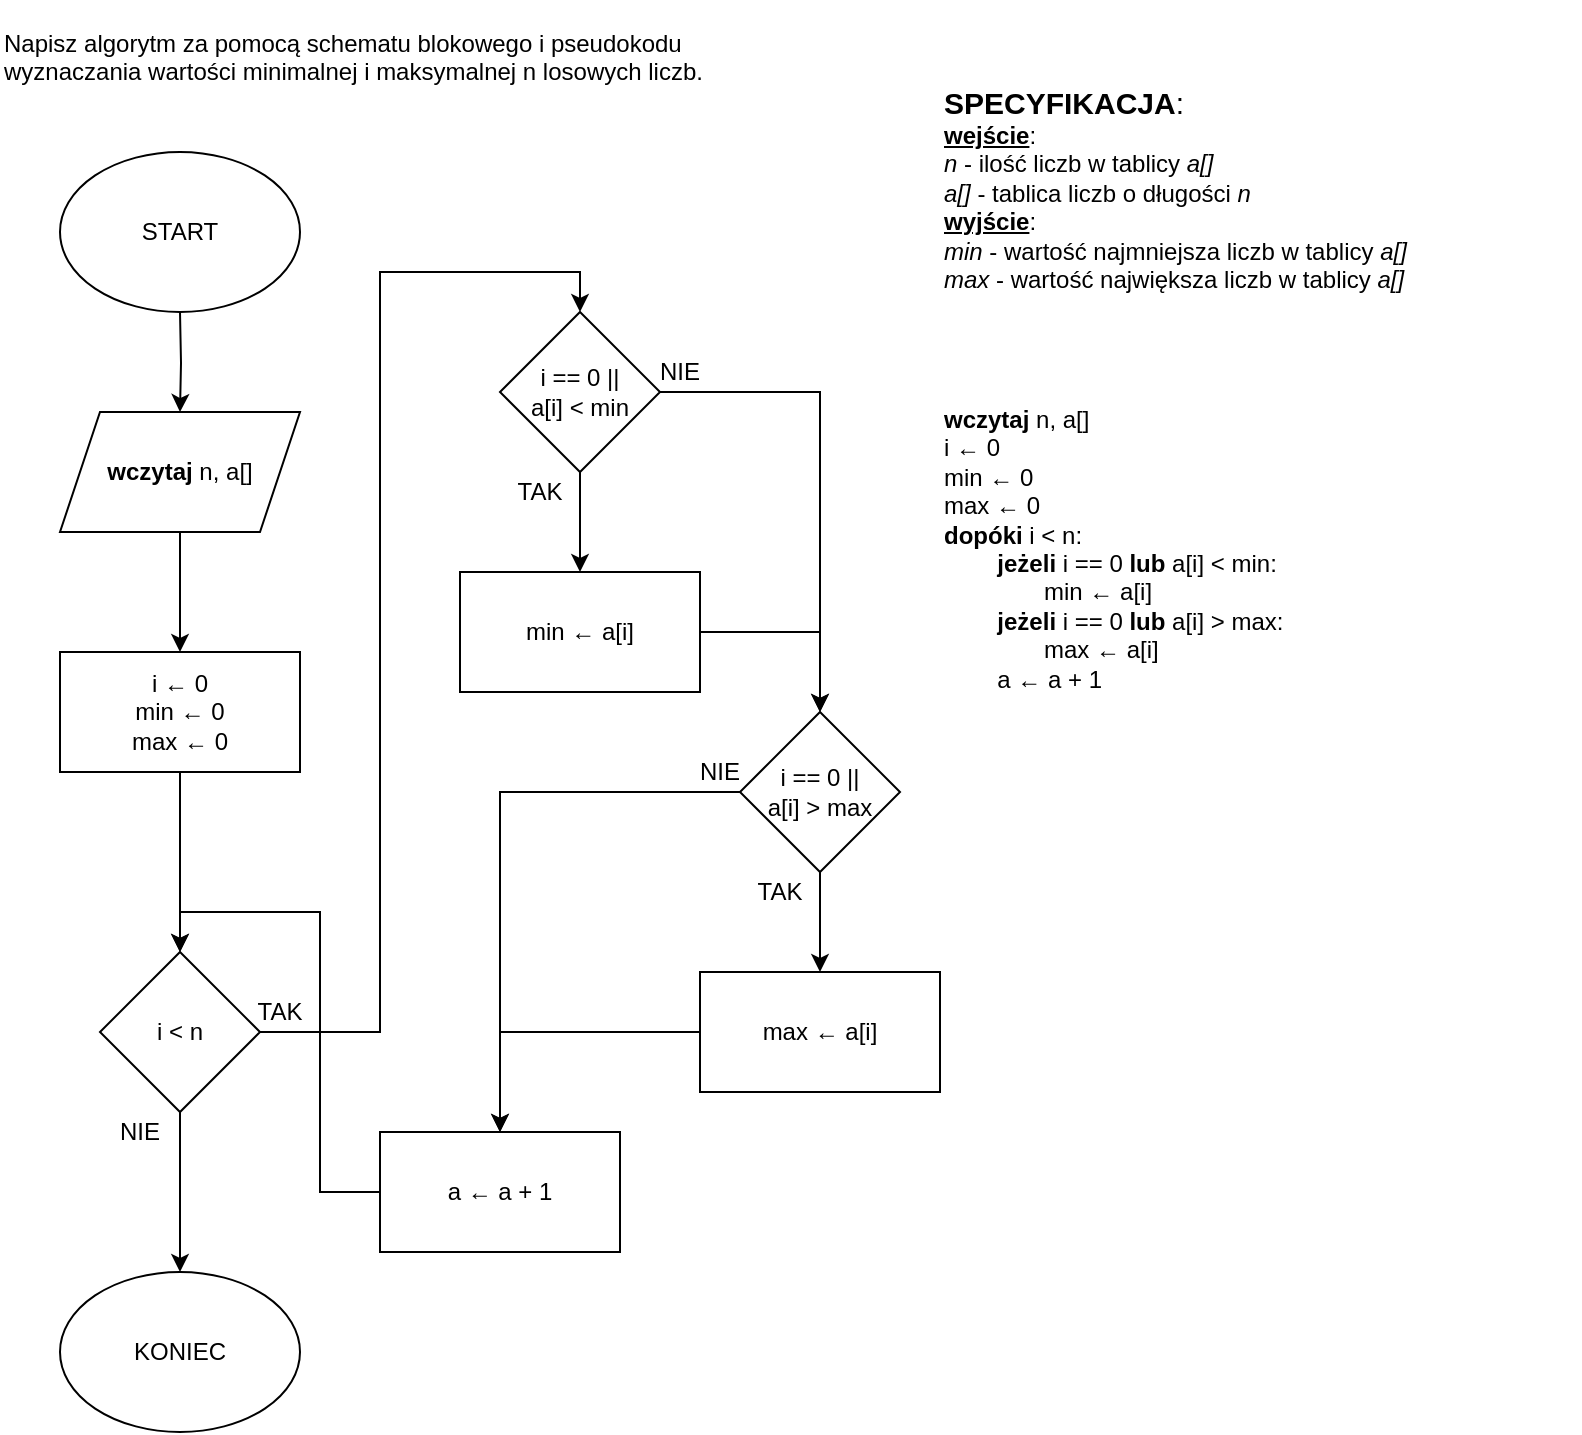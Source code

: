 <mxfile version="14.6.6" type="github">
  <diagram id="ahIHIp61GN1schM3Nn_D" name="Page-1">
    <mxGraphModel dx="1116" dy="733" grid="1" gridSize="10" guides="1" tooltips="1" connect="1" arrows="1" fold="1" page="1" pageScale="1" pageWidth="850" pageHeight="1100" math="0" shadow="0">
      <root>
        <mxCell id="0" />
        <mxCell id="1" parent="0" />
        <mxCell id="J7nFy6ija_keBtDGylvX-3" style="edgeStyle=orthogonalEdgeStyle;rounded=0;orthogonalLoop=1;jettySize=auto;html=1;" parent="1" target="J7nFy6ija_keBtDGylvX-2" edge="1">
          <mxGeometry relative="1" as="geometry">
            <mxPoint x="100" y="160" as="sourcePoint" />
          </mxGeometry>
        </mxCell>
        <mxCell id="J7nFy6ija_keBtDGylvX-1" value="START" style="ellipse;whiteSpace=wrap;html=1;" parent="1" vertex="1">
          <mxGeometry x="40" y="80" width="120" height="80" as="geometry" />
        </mxCell>
        <mxCell id="J7nFy6ija_keBtDGylvX-18" style="edgeStyle=orthogonalEdgeStyle;rounded=0;orthogonalLoop=1;jettySize=auto;html=1;" parent="1" source="J7nFy6ija_keBtDGylvX-2" target="J7nFy6ija_keBtDGylvX-4" edge="1">
          <mxGeometry relative="1" as="geometry" />
        </mxCell>
        <mxCell id="J7nFy6ija_keBtDGylvX-2" value="&lt;b&gt;wczytaj &lt;/b&gt;n, a[]" style="shape=parallelogram;perimeter=parallelogramPerimeter;whiteSpace=wrap;html=1;fixedSize=1;" parent="1" vertex="1">
          <mxGeometry x="40" y="210" width="120" height="60" as="geometry" />
        </mxCell>
        <mxCell id="J7nFy6ija_keBtDGylvX-19" style="edgeStyle=orthogonalEdgeStyle;rounded=0;orthogonalLoop=1;jettySize=auto;html=1;" parent="1" source="J7nFy6ija_keBtDGylvX-4" target="J7nFy6ija_keBtDGylvX-6" edge="1">
          <mxGeometry relative="1" as="geometry" />
        </mxCell>
        <mxCell id="J7nFy6ija_keBtDGylvX-4" value="&lt;div&gt;i ← 0&lt;/div&gt;&lt;div&gt;min ← 0&lt;br&gt;&lt;/div&gt;&lt;div&gt;max ← 0&lt;br&gt;&lt;/div&gt;" style="rounded=0;whiteSpace=wrap;html=1;" parent="1" vertex="1">
          <mxGeometry x="40" y="330" width="120" height="60" as="geometry" />
        </mxCell>
        <mxCell id="J7nFy6ija_keBtDGylvX-11" style="edgeStyle=orthogonalEdgeStyle;rounded=0;orthogonalLoop=1;jettySize=auto;html=1;entryX=0.5;entryY=0;entryDx=0;entryDy=0;" parent="1" source="J7nFy6ija_keBtDGylvX-6" target="J7nFy6ija_keBtDGylvX-8" edge="1">
          <mxGeometry relative="1" as="geometry" />
        </mxCell>
        <mxCell id="J7nFy6ija_keBtDGylvX-21" style="edgeStyle=orthogonalEdgeStyle;rounded=0;orthogonalLoop=1;jettySize=auto;html=1;" parent="1" source="J7nFy6ija_keBtDGylvX-6" target="J7nFy6ija_keBtDGylvX-20" edge="1">
          <mxGeometry relative="1" as="geometry" />
        </mxCell>
        <mxCell id="J7nFy6ija_keBtDGylvX-6" value="i &amp;lt; n" style="rhombus;whiteSpace=wrap;html=1;" parent="1" vertex="1">
          <mxGeometry x="60" y="480" width="80" height="80" as="geometry" />
        </mxCell>
        <mxCell id="J7nFy6ija_keBtDGylvX-12" style="edgeStyle=orthogonalEdgeStyle;rounded=0;orthogonalLoop=1;jettySize=auto;html=1;" parent="1" source="J7nFy6ija_keBtDGylvX-8" target="J7nFy6ija_keBtDGylvX-9" edge="1">
          <mxGeometry relative="1" as="geometry" />
        </mxCell>
        <mxCell id="J7nFy6ija_keBtDGylvX-13" style="edgeStyle=orthogonalEdgeStyle;rounded=0;orthogonalLoop=1;jettySize=auto;html=1;entryX=0.5;entryY=0;entryDx=0;entryDy=0;" parent="1" source="J7nFy6ija_keBtDGylvX-8" target="J7nFy6ija_keBtDGylvX-10" edge="1">
          <mxGeometry relative="1" as="geometry" />
        </mxCell>
        <mxCell id="J7nFy6ija_keBtDGylvX-8" value="&lt;div&gt;i == 0 ||&lt;/div&gt;&lt;div&gt;a[i] &amp;lt; min&lt;br&gt;&lt;/div&gt;" style="rhombus;whiteSpace=wrap;html=1;" parent="1" vertex="1">
          <mxGeometry x="260" y="160" width="80" height="80" as="geometry" />
        </mxCell>
        <mxCell id="J7nFy6ija_keBtDGylvX-14" style="edgeStyle=orthogonalEdgeStyle;rounded=0;orthogonalLoop=1;jettySize=auto;html=1;entryX=0.5;entryY=0;entryDx=0;entryDy=0;" parent="1" source="J7nFy6ija_keBtDGylvX-9" target="J7nFy6ija_keBtDGylvX-10" edge="1">
          <mxGeometry relative="1" as="geometry" />
        </mxCell>
        <mxCell id="J7nFy6ija_keBtDGylvX-9" value="min ← a[i]" style="rounded=0;whiteSpace=wrap;html=1;" parent="1" vertex="1">
          <mxGeometry x="240" y="290" width="120" height="60" as="geometry" />
        </mxCell>
        <mxCell id="J7nFy6ija_keBtDGylvX-17" style="edgeStyle=orthogonalEdgeStyle;rounded=0;orthogonalLoop=1;jettySize=auto;html=1;" parent="1" source="J7nFy6ija_keBtDGylvX-10" target="J7nFy6ija_keBtDGylvX-15" edge="1">
          <mxGeometry relative="1" as="geometry" />
        </mxCell>
        <mxCell id="J7nFy6ija_keBtDGylvX-25" style="edgeStyle=orthogonalEdgeStyle;rounded=0;orthogonalLoop=1;jettySize=auto;html=1;" parent="1" source="J7nFy6ija_keBtDGylvX-10" target="J7nFy6ija_keBtDGylvX-16" edge="1">
          <mxGeometry relative="1" as="geometry" />
        </mxCell>
        <mxCell id="J7nFy6ija_keBtDGylvX-10" value="&lt;div&gt;i == 0 ||&lt;/div&gt;&lt;div&gt;a[i] &amp;gt; max&lt;/div&gt;" style="rhombus;whiteSpace=wrap;html=1;" parent="1" vertex="1">
          <mxGeometry x="380" y="360" width="80" height="80" as="geometry" />
        </mxCell>
        <mxCell id="J7nFy6ija_keBtDGylvX-24" style="edgeStyle=orthogonalEdgeStyle;rounded=0;orthogonalLoop=1;jettySize=auto;html=1;" parent="1" source="J7nFy6ija_keBtDGylvX-15" target="J7nFy6ija_keBtDGylvX-16" edge="1">
          <mxGeometry relative="1" as="geometry" />
        </mxCell>
        <mxCell id="J7nFy6ija_keBtDGylvX-15" value="max ← a[i]" style="rounded=0;whiteSpace=wrap;html=1;" parent="1" vertex="1">
          <mxGeometry x="360" y="490" width="120" height="60" as="geometry" />
        </mxCell>
        <mxCell id="J7nFy6ija_keBtDGylvX-22" style="edgeStyle=orthogonalEdgeStyle;rounded=0;orthogonalLoop=1;jettySize=auto;html=1;entryX=0.5;entryY=0;entryDx=0;entryDy=0;" parent="1" source="J7nFy6ija_keBtDGylvX-16" target="J7nFy6ija_keBtDGylvX-6" edge="1">
          <mxGeometry relative="1" as="geometry" />
        </mxCell>
        <mxCell id="J7nFy6ija_keBtDGylvX-16" value="a ← a + 1" style="rounded=0;whiteSpace=wrap;html=1;" parent="1" vertex="1">
          <mxGeometry x="200" y="570" width="120" height="60" as="geometry" />
        </mxCell>
        <mxCell id="J7nFy6ija_keBtDGylvX-20" value="&lt;div&gt;KONIEC&lt;/div&gt;" style="ellipse;whiteSpace=wrap;html=1;" parent="1" vertex="1">
          <mxGeometry x="40" y="640" width="120" height="80" as="geometry" />
        </mxCell>
        <mxCell id="J7nFy6ija_keBtDGylvX-26" value="&lt;div&gt;NIE&lt;/div&gt;" style="text;html=1;strokeColor=none;fillColor=none;align=center;verticalAlign=middle;whiteSpace=wrap;rounded=0;" parent="1" vertex="1">
          <mxGeometry x="60" y="560" width="40" height="20" as="geometry" />
        </mxCell>
        <mxCell id="J7nFy6ija_keBtDGylvX-27" value="&lt;div&gt;TAK&lt;/div&gt;" style="text;html=1;strokeColor=none;fillColor=none;align=center;verticalAlign=middle;whiteSpace=wrap;rounded=0;" parent="1" vertex="1">
          <mxGeometry x="130" y="500" width="40" height="20" as="geometry" />
        </mxCell>
        <mxCell id="J7nFy6ija_keBtDGylvX-28" value="TAK" style="text;html=1;strokeColor=none;fillColor=none;align=center;verticalAlign=middle;whiteSpace=wrap;rounded=0;" parent="1" vertex="1">
          <mxGeometry x="260" y="240" width="40" height="20" as="geometry" />
        </mxCell>
        <mxCell id="J7nFy6ija_keBtDGylvX-29" value="NIE" style="text;html=1;strokeColor=none;fillColor=none;align=center;verticalAlign=middle;whiteSpace=wrap;rounded=0;" parent="1" vertex="1">
          <mxGeometry x="330" y="180" width="40" height="20" as="geometry" />
        </mxCell>
        <mxCell id="J7nFy6ija_keBtDGylvX-30" value="TAK" style="text;html=1;strokeColor=none;fillColor=none;align=center;verticalAlign=middle;whiteSpace=wrap;rounded=0;" parent="1" vertex="1">
          <mxGeometry x="380" y="440" width="40" height="20" as="geometry" />
        </mxCell>
        <mxCell id="J7nFy6ija_keBtDGylvX-31" value="NIE" style="text;html=1;strokeColor=none;fillColor=none;align=center;verticalAlign=middle;whiteSpace=wrap;rounded=0;" parent="1" vertex="1">
          <mxGeometry x="350" y="380" width="40" height="20" as="geometry" />
        </mxCell>
        <mxCell id="g6BPaL-geQk1hY4CWeHI-1" value="&#xa;Napisz algorytm za pomocą schematu blokowego i pseudokodu wyznaczania wartości minimalnej i maksymalnej n losowych liczb.&#xa;&#xa;" style="text;html=1;strokeColor=none;fillColor=none;align=left;verticalAlign=middle;whiteSpace=wrap;rounded=0;" vertex="1" parent="1">
          <mxGeometry x="10" y="10" width="380" height="60" as="geometry" />
        </mxCell>
        <mxCell id="g6BPaL-geQk1hY4CWeHI-2" value="&lt;div&gt;&lt;b&gt;wczytaj &lt;/b&gt;n, a[]&lt;/div&gt;&lt;div&gt;&lt;div&gt;i ← 0&lt;/div&gt;&lt;div&gt;min ← 0&lt;br&gt;&lt;/div&gt;&lt;div&gt;max ← 0&lt;/div&gt;&lt;div&gt;&lt;b&gt;dopóki &lt;/b&gt;i &amp;lt; n:&lt;/div&gt;&lt;div&gt;&amp;nbsp;&amp;nbsp;&amp;nbsp;&amp;nbsp;&amp;nbsp;&amp;nbsp;&amp;nbsp; &lt;b&gt;jeżeli &lt;/b&gt;i == 0 &lt;b&gt;lub &lt;/b&gt;a[i] &amp;lt; min:&lt;/div&gt;&lt;div&gt;&amp;nbsp;&amp;nbsp;&amp;nbsp;&amp;nbsp;&amp;nbsp;&amp;nbsp;&amp;nbsp; &amp;nbsp;&amp;nbsp;&amp;nbsp;&amp;nbsp;&amp;nbsp;&amp;nbsp; min ← a[i]&lt;/div&gt;&lt;div&gt;&amp;nbsp;&amp;nbsp;&amp;nbsp;&amp;nbsp;&amp;nbsp;&amp;nbsp;&amp;nbsp; &lt;b&gt;jeżeli &lt;/b&gt;i == 0 &lt;b&gt;lub &lt;/b&gt;a[i] &amp;gt; max:&lt;/div&gt;&lt;div&gt;&amp;nbsp;&amp;nbsp;&amp;nbsp;&amp;nbsp;&amp;nbsp;&amp;nbsp;&amp;nbsp; &amp;nbsp;&amp;nbsp;&amp;nbsp;&amp;nbsp;&amp;nbsp;&amp;nbsp; max ← a[i]&lt;/div&gt;&lt;div&gt;&amp;nbsp;&amp;nbsp;&amp;nbsp;&amp;nbsp;&amp;nbsp;&amp;nbsp;&amp;nbsp; a ← a + 1&lt;br&gt;&lt;/div&gt;&lt;/div&gt;" style="text;html=1;strokeColor=none;fillColor=none;align=left;verticalAlign=top;whiteSpace=wrap;rounded=0;" vertex="1" parent="1">
          <mxGeometry x="480" y="200" width="320" height="280" as="geometry" />
        </mxCell>
        <mxCell id="g6BPaL-geQk1hY4CWeHI-3" value="&lt;div style=&quot;font-size: 15px&quot;&gt;&lt;b&gt;SPECYFIKACJA&lt;/b&gt;:&lt;/div&gt;&lt;div&gt;&lt;b&gt;&lt;u&gt;wejście&lt;/u&gt;&lt;/b&gt;:&lt;/div&gt;&lt;div&gt;&lt;i&gt;n &lt;/i&gt;- ilość liczb w tablicy &lt;i&gt;a[]&lt;/i&gt;&lt;/div&gt;&lt;div&gt;&lt;i&gt;a[] &lt;/i&gt;- tablica liczb o długości &lt;i&gt;n&lt;/i&gt;&lt;br&gt;&lt;/div&gt;&lt;div&gt;&lt;b&gt;&lt;u&gt;wyjście&lt;/u&gt;&lt;/b&gt;:&lt;/div&gt;&lt;div&gt;&lt;i&gt;min &lt;/i&gt;- wartość najmniejsza liczb w tablicy &lt;i&gt;a[]&lt;/i&gt;&lt;/div&gt;&lt;div&gt;&lt;div&gt;&lt;i&gt;max &lt;/i&gt;- wartość największa liczb w tablicy &lt;i&gt;a[]&lt;/i&gt;&lt;/div&gt;&lt;/div&gt;" style="text;html=1;strokeColor=none;fillColor=none;align=left;verticalAlign=top;whiteSpace=wrap;rounded=0;" vertex="1" parent="1">
          <mxGeometry x="480" y="40" width="320" height="120" as="geometry" />
        </mxCell>
      </root>
    </mxGraphModel>
  </diagram>
</mxfile>
